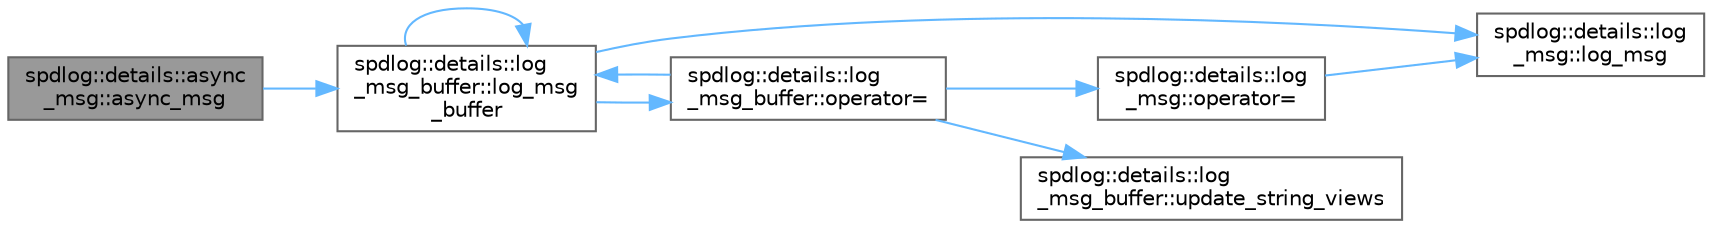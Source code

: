 digraph "spdlog::details::async_msg::async_msg"
{
 // LATEX_PDF_SIZE
  bgcolor="transparent";
  edge [fontname=Helvetica,fontsize=10,labelfontname=Helvetica,labelfontsize=10];
  node [fontname=Helvetica,fontsize=10,shape=box,height=0.2,width=0.4];
  rankdir="LR";
  Node1 [id="Node000001",label="spdlog::details::async\l_msg::async_msg",height=0.2,width=0.4,color="gray40", fillcolor="grey60", style="filled", fontcolor="black",tooltip=" "];
  Node1 -> Node2 [id="edge9_Node000001_Node000002",color="steelblue1",style="solid",tooltip=" "];
  Node2 [id="Node000002",label="spdlog::details::log\l_msg_buffer::log_msg\l_buffer",height=0.2,width=0.4,color="grey40", fillcolor="white", style="filled",URL="$classspdlog_1_1details_1_1log__msg__buffer.html#add63f59b45e3ef51fecc17ae4dafa358",tooltip=" "];
  Node2 -> Node3 [id="edge10_Node000002_Node000003",color="steelblue1",style="solid",tooltip=" "];
  Node3 [id="Node000003",label="spdlog::details::log\l_msg::log_msg",height=0.2,width=0.4,color="grey40", fillcolor="white", style="filled",URL="$structspdlog_1_1details_1_1log__msg.html#af1ec7119f1b0ce74732795837bc24300",tooltip=" "];
  Node2 -> Node2 [id="edge11_Node000002_Node000002",color="steelblue1",style="solid",tooltip=" "];
  Node2 -> Node4 [id="edge12_Node000002_Node000004",color="steelblue1",style="solid",tooltip=" "];
  Node4 [id="Node000004",label="spdlog::details::log\l_msg_buffer::operator=",height=0.2,width=0.4,color="grey40", fillcolor="white", style="filled",URL="$classspdlog_1_1details_1_1log__msg__buffer.html#a37ce73906d0ff8d28fc88e0c99bd8a83",tooltip=" "];
  Node4 -> Node2 [id="edge13_Node000004_Node000002",color="steelblue1",style="solid",tooltip=" "];
  Node4 -> Node5 [id="edge14_Node000004_Node000005",color="steelblue1",style="solid",tooltip=" "];
  Node5 [id="Node000005",label="spdlog::details::log\l_msg::operator=",height=0.2,width=0.4,color="grey40", fillcolor="white", style="filled",URL="$structspdlog_1_1details_1_1log__msg.html#a02fb28b2082b1627699c52e68874cce2",tooltip=" "];
  Node5 -> Node3 [id="edge15_Node000005_Node000003",color="steelblue1",style="solid",tooltip=" "];
  Node4 -> Node6 [id="edge16_Node000004_Node000006",color="steelblue1",style="solid",tooltip=" "];
  Node6 [id="Node000006",label="spdlog::details::log\l_msg_buffer::update_string_views",height=0.2,width=0.4,color="grey40", fillcolor="white", style="filled",URL="$classspdlog_1_1details_1_1log__msg__buffer.html#ab3b0df56c660e971d4ee8662be62f0bf",tooltip=" "];
}
